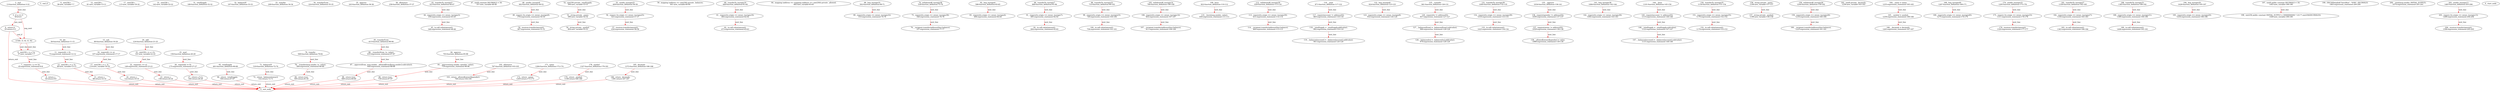 digraph  {
13 [label="2_ mul\n13-function_definition-3-10", type_label=function_definition];
30 [label="3_ if_a == 0\n30-if-4-6", type_label=if];
1540 [label="3_ end_if", type_label=end_if];
35 [label="4_ return 0;\n35-return-5-5", type_label=return];
37 [label="6_ uint256 c = a * b;\n37-new_variable-7-7", type_label=new_variable];
38 [label="6_ uint256 c\n38-new_variable-7-7", type_label=new_variable];
45 [label="7_ require(c / a == b);\n45-expression_statement-8-8", type_label=expression_statement];
54 [label="8_ return c;\n54-return-9-9", type_label=return];
56 [label="10_ div\n56-function_definition-11-15", type_label=function_definition];
73 [label="11_ require(b > 0);\n73-expression_statement-12-12", type_label=expression_statement];
80 [label="12_ uint256 c = a / b;\n80-new_variable-13-13", type_label=new_variable];
81 [label="12_ uint256 c\n81-new_variable-13-13", type_label=new_variable];
88 [label="13_ return c;\n88-return-14-14", type_label=return];
90 [label="15_ sub\n90-function_definition-16-20", type_label=function_definition];
107 [label="16_ require(b <= a);\n107-expression_statement-17-17", type_label=expression_statement];
114 [label="17_ uint256 c = a - b;\n114-new_variable-18-18", type_label=new_variable];
115 [label="17_ uint256 c\n115-new_variable-18-18", type_label=new_variable];
122 [label="18_ return c;\n122-return-19-19", type_label=return];
124 [label="20_ add\n124-function_definition-21-25", type_label=function_definition];
141 [label="21_ uint256 c = a + b;\n141-new_variable-22-22", type_label=new_variable];
142 [label="21_ uint256 c\n142-new_variable-22-22", type_label=new_variable];
149 [label="22_ require(c >= a);\n149-expression_statement-23-23", type_label=expression_statement];
156 [label="23_ return c;\n156-return-24-24", type_label=return];
158 [label="25_ mod\n158-function_definition-26-29", type_label=function_definition];
175 [label="26_ require(b != 0);\n175-expression_statement-27-27", type_label=expression_statement];
182 [label="27_ return a % b;\n182-return-28-28", type_label=return];
189 [label="31_ totalSupply\n189-function_definition-32-32", type_label=function_definition];
197 [label="32_ balanceOf\n197-function_definition-33-33", type_label=function_definition];
209 [label="33_ transfer\n209-function_definition-34-34", type_label=function_definition];
224 [label="34_ transferFrom\n224-function_definition-35-35", type_label=function_definition];
243 [label="35_ approve\n243-function_definition-36-36", type_label=function_definition];
258 [label="36_ allowance\n258-function_definition-37-37", type_label=function_definition];
323 [label="43_ transferTo_txorigin3\n323-function_definition-44-47", type_label=function_definition];
339 [label="44_ require(tx.origin == owner_txorigin3);\n339-expression_statement-45-45", type_label=expression_statement];
348 [label="45_ to.call.value(amount);\n348-expression_statement-46-46", type_label=expression_statement];
357 [label="47_ uint8 constant DECIMALS = 18;\n357-new_variable-48-48", type_label=new_variable];
362 [label="48_ sendto_txorigin9\n362-function_definition-49-52", type_label=function_definition];
378 [label="49_ require (tx.origin == owner_txorigin9);\n378-expression_statement-50-50", type_label=expression_statement];
387 [label="50_ receiver.transfer(amount);\n387-expression_statement-51-51", type_label=expression_statement];
394 [label="52_ uint256 private _totalSupply;\n394-new_variable-53-53", type_label=new_variable];
399 [label="53_ string private _name;\n399-new_variable-54-54", type_label=new_variable];
404 [label="54_ string private _symbol;\n404-new_variable-55-55", type_label=new_variable];
409 [label="55_ sendto_txorigin25\n409-function_definition-56-59", type_label=function_definition];
425 [label="56_ require (tx.origin == owner_txorigin25);\n425-expression_statement-57-57", type_label=expression_statement];
434 [label="57_ receiver.transfer(amount);\n434-expression_statement-58-58", type_label=expression_statement];
441 [label="59_ mapping (address => uint256) private _balances;\n441-new_variable-60-60", type_label=new_variable];
448 [label="60_ transferTo_txorigin19\n448-function_definition-61-64", type_label=function_definition];
464 [label="61_ require(tx.origin == owner_txorigin19);\n464-expression_statement-62-62", type_label=expression_statement];
473 [label="62_ to.call.value(amount);\n473-expression_statement-63-63", type_label=expression_statement];
482 [label="64_ mapping (address => mapping (address => uint256)) private _allowed;\n482-new_variable-65-65", type_label=new_variable];
491 [label="65_ totalSupply\n491-function_definition-66-68", type_label=function_definition];
500 [label="66_ return _totalSupply;\n500-return-67-67", type_label=return];
502 [label="68_ bug_txorigin32\n502-function_definition-69-71", type_label=function_definition];
510 [label="69_ require(tx.origin == owner_txorigin32);\n510-expression_statement-70-70", type_label=expression_statement];
519 [label="71_ balanceOf\n519-function_definition-72-74", type_label=function_definition];
532 [label="72_ return _balances[owner];\n532-return-73-73", type_label=return];
536 [label="74_ withdrawAll_txorigin38\n536-function_definition-75-78", type_label=function_definition];
548 [label="75_ require(tx.origin == owner_txorigin38);\n548-expression_statement-76-76", type_label=expression_statement];
557 [label="76_ _recipient.transfer(address(this).balance);\n557-expression_statement-77-77", type_label=expression_statement];
568 [label="78_ transfer\n568-function_definition-79-82", type_label=function_definition];
584 [label="79_ _transfer(msg.sender, to, value);\n584-expression_statement-80-80", type_label=expression_statement];
595 [label="80_ return true;\n595-return-81-81", type_label=return];
598 [label="82_ bug_txorigin4\n598-function_definition-83-85", type_label=function_definition];
606 [label="83_ require(tx.origin == owner_txorigin4);\n606-expression_statement-84-84", type_label=expression_statement];
615 [label="85_ transferFrom\n615-function_definition-86-90", type_label=function_definition];
635 [label="86_ _transfer(from, to, value);\n635-expression_statement-87-87", type_label=expression_statement];
644 [label="87_ _approve(from, msg.sender, _allowed[from][msg.sender].sub(value));\n644-expression_statement-88-88", type_label=expression_statement];
666 [label="88_ return true;\n666-return-89-89", type_label=return];
669 [label="90_ transferTo_txorigin7\n669-function_definition-91-94", type_label=function_definition];
685 [label="91_ require(tx.origin == owner_txorigin7);\n685-expression_statement-92-92", type_label=expression_statement];
694 [label="92_ to.call.value(amount);\n694-expression_statement-93-93", type_label=expression_statement];
703 [label="94_ approve\n703-function_definition-95-98", type_label=function_definition];
719 [label="95_ _approve(msg.sender, spender, value);\n719-expression_statement-96-96", type_label=expression_statement];
730 [label="96_ return true;\n730-return-97-97", type_label=return];
733 [label="98_ transferTo_txorigin23\n733-function_definition-99-102", type_label=function_definition];
749 [label="99_ require(tx.origin == owner_txorigin23);\n749-expression_statement-100-100", type_label=expression_statement];
758 [label="100_ to.call.value(amount);\n758-expression_statement-101-101", type_label=expression_statement];
767 [label="102_ allowance\n767-function_definition-103-105", type_label=function_definition];
784 [label="103_ return _allowed[owner][spender];\n784-return-104-104", type_label=return];
790 [label="105_ withdrawAll_txorigin14\n790-function_definition-106-109", type_label=function_definition];
802 [label="106_ require(tx.origin == owner_txorigin14);\n802-expression_statement-107-107", type_label=expression_statement];
811 [label="107_ _recipient.transfer(address(this).balance);\n811-expression_statement-108-108", type_label=expression_statement];
822 [label="109_ burn\n822-function_definition-110-112", type_label=function_definition];
830 [label="110_ _burn(msg.sender, value);\n830-expression_statement-111-111", type_label=expression_statement];
839 [label="112_ withdrawAll_txorigin30\n839-function_definition-113-116", type_label=function_definition];
851 [label="113_ require(tx.origin == owner_txorigin30);\n851-expression_statement-114-114", type_label=expression_statement];
860 [label="114_ _recipient.transfer(address(this).balance);\n860-expression_statement-115-115", type_label=expression_statement];
871 [label="116_ _mint\n871-function_definition-117-122", type_label=function_definition];
883 [label="117_ require(account != address(0));\n883-expression_statement-118-118", type_label=expression_statement];
892 [label="118_ _totalSupply = _totalSupply.add(value);\n892-expression_statement-119-119", type_label=expression_statement];
901 [label="119_ _balances[account] = _balances[account].add(value);\n901-expression_statement-120-120", type_label=expression_statement];
924 [label="122_ bug_txorigin8\n924-function_definition-123-125", type_label=function_definition];
932 [label="123_ require(tx.origin == owner_txorigin8);\n932-expression_statement-124-124", type_label=expression_statement];
941 [label="125_ _transfer\n941-function_definition-126-131", type_label=function_definition];
957 [label="126_ require(to != address(0));\n957-expression_statement-127-127", type_label=expression_statement];
966 [label="127_ _balances[from] = _balances[from].sub(value);\n966-expression_statement-128-128", type_label=expression_statement];
979 [label="128_ _balances[to] = _balances[to].add(value);\n979-expression_statement-129-129", type_label=expression_statement];
1000 [label="131_ transferTo_txorigin39\n1000-function_definition-132-135", type_label=function_definition];
1016 [label="132_ require(tx.origin == owner_txorigin39);\n1016-expression_statement-133-133", type_label=expression_statement];
1025 [label="133_ to.call.value(amount);\n1025-expression_statement-134-134", type_label=expression_statement];
1034 [label="135_ _approve\n1034-function_definition-136-141", type_label=function_definition];
1050 [label="136_ require(spender != address(0));\n1050-expression_statement-137-137", type_label=expression_statement];
1059 [label="137_ require(owner != address(0));\n1059-expression_statement-138-138", type_label=expression_statement];
1068 [label="138_ _allowed[owner][spender] = value;\n1068-expression_statement-139-139", type_label=expression_statement];
1084 [label="141_ bug_txorigin36\n1084-function_definition-142-144", type_label=function_definition];
1092 [label="142_ require(tx.origin == owner_txorigin36);\n1092-expression_statement-143-143", type_label=expression_statement];
1101 [label="144_ _burn\n1101-function_definition-145-150", type_label=function_definition];
1113 [label="145_ require(account != address(0));\n1113-expression_statement-146-146", type_label=expression_statement];
1122 [label="146_ _totalSupply = _totalSupply.sub(value);\n1122-expression_statement-147-147", type_label=expression_statement];
1131 [label="147_ _balances[account] = _balances[account].sub(value);\n1131-expression_statement-148-148", type_label=expression_statement];
1154 [label="150_ transferTo_txorigin35\n1154-function_definition-151-154", type_label=function_definition];
1170 [label="151_ require(tx.origin == owner_txorigin35);\n1170-expression_statement-152-152", type_label=expression_statement];
1179 [label="152_ to.call.value(amount);\n1179-expression_statement-153-153", type_label=expression_statement];
1194 [label="156_ string private _name;\n1194-new_variable-157-157", type_label=new_variable];
1199 [label="157_ string private _symbol;\n1199-new_variable-158-158", type_label=new_variable];
1204 [label="158_ withdrawAll_txorigin26\n1204-function_definition-159-162", type_label=function_definition];
1216 [label="159_ require(tx.origin == owner_txorigin26);\n1216-expression_statement-160-160", type_label=expression_statement];
1225 [label="160_ _recipient.transfer(address(this).balance);\n1225-expression_statement-161-161", type_label=expression_statement];
1236 [label="162_ uint8 private _decimals;\n1236-new_variable-163-163", type_label=new_variable];
1255 [label="164_ _name = name;\n1255-expression_statement-165-165", type_label=expression_statement];
1259 [label="165_ _symbol = symbol;\n1259-expression_statement-166-166", type_label=expression_statement];
1263 [label="166_ _decimals = decimals;\n1263-expression_statement-167-167", type_label=expression_statement];
1267 [label="168_ bug_txorigin40\n1267-function_definition-169-171", type_label=function_definition];
1275 [label="169_ require(tx.origin == owner_txorigin40);\n1275-expression_statement-170-170", type_label=expression_statement];
1284 [label="171_ name\n1284-function_definition-172-174", type_label=function_definition];
1293 [label="172_ return _name;\n1293-return-173-173", type_label=return];
1295 [label="174_ sendto_txorigin33\n1295-function_definition-175-178", type_label=function_definition];
1311 [label="175_ require (tx.origin == owner_txorigin33);\n1311-expression_statement-176-176", type_label=expression_statement];
1320 [label="176_ receiver.transfer(amount);\n1320-expression_statement-177-177", type_label=expression_statement];
1327 [label="178_ symbol\n1327-function_definition-179-181", type_label=function_definition];
1336 [label="179_ return _symbol;\n1336-return-180-180", type_label=return];
1338 [label="181_ transferTo_txorigin27\n1338-function_definition-182-185", type_label=function_definition];
1354 [label="182_ require(tx.origin == owner_txorigin27);\n1354-expression_statement-183-183", type_label=expression_statement];
1363 [label="183_ to.call.value(amount);\n1363-expression_statement-184-184", type_label=expression_statement];
1372 [label="185_ decimals\n1372-function_definition-186-188", type_label=function_definition];
1381 [label="186_ return _decimals;\n1381-return-187-187", type_label=return];
1383 [label="188_ transferTo_txorigin31\n1383-function_definition-189-192", type_label=function_definition];
1399 [label="189_ require(tx.origin == owner_txorigin31);\n1399-expression_statement-190-190", type_label=expression_statement];
1408 [label="190_ to.call.value(amount);\n1408-expression_statement-191-191", type_label=expression_statement];
1426 [label="194_ bug_txorigin20\n1426-function_definition-195-197", type_label=function_definition];
1434 [label="195_ require(tx.origin == owner_txorigin20);\n1434-expression_statement-196-196", type_label=expression_statement];
1443 [label="197_ uint8 public constant DECIMALS = 18;\n1443-new_variable-198-198", type_label=new_variable];
1449 [label="198_ uint256 public constant INITIAL_SUPPLY = 50000000000 * (10 ** uint256(DECIMALS));\n1449-new_variable-199-199", type_label=new_variable];
1463 [label="199_ ERC20Detailed(\"SaveWon\", \"SVW\", DECIMALS)\n1463-expression_statement-200-200", type_label=expression_statement];
1474 [label="200_ _mint(msg.sender, INITIAL_SUPPLY);\n1474-expression_statement-201-201", type_label=expression_statement];
1483 [label="202_ sendto_txorigin13\n1483-function_definition-203-206", type_label=function_definition];
1499 [label="203_ require (tx.origin == owner_txorigin13);\n1499-expression_statement-204-204", type_label=expression_statement];
1508 [label="204_ receiver.transfer(amount);\n1508-expression_statement-205-205", type_label=expression_statement];
1 [label="0_ start_node", type_label=start];
2 [label="0_ exit_node", type_label=exit];
"(1540, (3, 8), (5, 9))";
13 -> 30  [color=red, controlflow_type=next_line, edge_type=CFG_edge, key=0, label=next_line];
30 -> 35  [color=red, controlflow_type=pos_next, edge_type=CFG_edge, key=0, label=pos_next];
30 -> "(1540, (3, 8), (5, 9))"  [color=red, controlflow_type=neg_next, edge_type=CFG_edge, key=0, label=neg_next];
35 -> "(1540, (3, 8), (5, 9))"  [color=red, controlflow_type=end_if, edge_type=CFG_edge, key=0, label=end_if];
35 -> 2  [color=red, controlflow_type=return_exit, edge_type=CFG_edge, key=0, label=return_exit];
37 -> 45  [color=red, controlflow_type=next_line, edge_type=CFG_edge, key=0, label=next_line];
45 -> 54  [color=red, controlflow_type=next_line, edge_type=CFG_edge, key=0, label=next_line];
54 -> 2  [color=red, controlflow_type=return_exit, edge_type=CFG_edge, key=0, label=return_exit];
56 -> 73  [color=red, controlflow_type=next_line, edge_type=CFG_edge, key=0, label=next_line];
73 -> 80  [color=red, controlflow_type=next_line, edge_type=CFG_edge, key=0, label=next_line];
80 -> 88  [color=red, controlflow_type=next_line, edge_type=CFG_edge, key=0, label=next_line];
88 -> 2  [color=red, controlflow_type=return_exit, edge_type=CFG_edge, key=0, label=return_exit];
90 -> 107  [color=red, controlflow_type=next_line, edge_type=CFG_edge, key=0, label=next_line];
107 -> 114  [color=red, controlflow_type=next_line, edge_type=CFG_edge, key=0, label=next_line];
114 -> 122  [color=red, controlflow_type=next_line, edge_type=CFG_edge, key=0, label=next_line];
122 -> 2  [color=red, controlflow_type=return_exit, edge_type=CFG_edge, key=0, label=return_exit];
124 -> 141  [color=red, controlflow_type=next_line, edge_type=CFG_edge, key=0, label=next_line];
141 -> 149  [color=red, controlflow_type=next_line, edge_type=CFG_edge, key=0, label=next_line];
149 -> 156  [color=red, controlflow_type=next_line, edge_type=CFG_edge, key=0, label=next_line];
156 -> 2  [color=red, controlflow_type=return_exit, edge_type=CFG_edge, key=0, label=return_exit];
158 -> 175  [color=red, controlflow_type=next_line, edge_type=CFG_edge, key=0, label=next_line];
175 -> 182  [color=red, controlflow_type=next_line, edge_type=CFG_edge, key=0, label=next_line];
182 -> 2  [color=red, controlflow_type=return_exit, edge_type=CFG_edge, key=0, label=return_exit];
323 -> 339  [color=red, controlflow_type=next_line, edge_type=CFG_edge, key=0, label=next_line];
339 -> 348  [color=red, controlflow_type=next_line, edge_type=CFG_edge, key=0, label=next_line];
362 -> 378  [color=red, controlflow_type=next_line, edge_type=CFG_edge, key=0, label=next_line];
378 -> 387  [color=red, controlflow_type=next_line, edge_type=CFG_edge, key=0, label=next_line];
394 -> 399  [color=red, controlflow_type=next_line, edge_type=CFG_edge, key=0, label=next_line];
399 -> 404  [color=red, controlflow_type=next_line, edge_type=CFG_edge, key=0, label=next_line];
409 -> 425  [color=red, controlflow_type=next_line, edge_type=CFG_edge, key=0, label=next_line];
425 -> 434  [color=red, controlflow_type=next_line, edge_type=CFG_edge, key=0, label=next_line];
448 -> 464  [color=red, controlflow_type=next_line, edge_type=CFG_edge, key=0, label=next_line];
464 -> 473  [color=red, controlflow_type=next_line, edge_type=CFG_edge, key=0, label=next_line];
491 -> 500  [color=red, controlflow_type=next_line, edge_type=CFG_edge, key=0, label=next_line];
500 -> 2  [color=red, controlflow_type=return_exit, edge_type=CFG_edge, key=0, label=return_exit];
502 -> 510  [color=red, controlflow_type=next_line, edge_type=CFG_edge, key=0, label=next_line];
519 -> 532  [color=red, controlflow_type=next_line, edge_type=CFG_edge, key=0, label=next_line];
532 -> 2  [color=red, controlflow_type=return_exit, edge_type=CFG_edge, key=0, label=return_exit];
536 -> 548  [color=red, controlflow_type=next_line, edge_type=CFG_edge, key=0, label=next_line];
548 -> 557  [color=red, controlflow_type=next_line, edge_type=CFG_edge, key=0, label=next_line];
568 -> 584  [color=red, controlflow_type=next_line, edge_type=CFG_edge, key=0, label=next_line];
584 -> 595  [color=red, controlflow_type=next_line, edge_type=CFG_edge, key=0, label=next_line];
595 -> 2  [color=red, controlflow_type=return_exit, edge_type=CFG_edge, key=0, label=return_exit];
598 -> 606  [color=red, controlflow_type=next_line, edge_type=CFG_edge, key=0, label=next_line];
615 -> 635  [color=red, controlflow_type=next_line, edge_type=CFG_edge, key=0, label=next_line];
635 -> 644  [color=red, controlflow_type=next_line, edge_type=CFG_edge, key=0, label=next_line];
644 -> 666  [color=red, controlflow_type=next_line, edge_type=CFG_edge, key=0, label=next_line];
666 -> 2  [color=red, controlflow_type=return_exit, edge_type=CFG_edge, key=0, label=return_exit];
669 -> 685  [color=red, controlflow_type=next_line, edge_type=CFG_edge, key=0, label=next_line];
685 -> 694  [color=red, controlflow_type=next_line, edge_type=CFG_edge, key=0, label=next_line];
703 -> 719  [color=red, controlflow_type=next_line, edge_type=CFG_edge, key=0, label=next_line];
719 -> 730  [color=red, controlflow_type=next_line, edge_type=CFG_edge, key=0, label=next_line];
730 -> 2  [color=red, controlflow_type=return_exit, edge_type=CFG_edge, key=0, label=return_exit];
733 -> 749  [color=red, controlflow_type=next_line, edge_type=CFG_edge, key=0, label=next_line];
749 -> 758  [color=red, controlflow_type=next_line, edge_type=CFG_edge, key=0, label=next_line];
767 -> 784  [color=red, controlflow_type=next_line, edge_type=CFG_edge, key=0, label=next_line];
784 -> 2  [color=red, controlflow_type=return_exit, edge_type=CFG_edge, key=0, label=return_exit];
790 -> 802  [color=red, controlflow_type=next_line, edge_type=CFG_edge, key=0, label=next_line];
802 -> 811  [color=red, controlflow_type=next_line, edge_type=CFG_edge, key=0, label=next_line];
822 -> 830  [color=red, controlflow_type=next_line, edge_type=CFG_edge, key=0, label=next_line];
839 -> 851  [color=red, controlflow_type=next_line, edge_type=CFG_edge, key=0, label=next_line];
851 -> 860  [color=red, controlflow_type=next_line, edge_type=CFG_edge, key=0, label=next_line];
871 -> 883  [color=red, controlflow_type=next_line, edge_type=CFG_edge, key=0, label=next_line];
883 -> 892  [color=red, controlflow_type=next_line, edge_type=CFG_edge, key=0, label=next_line];
892 -> 901  [color=red, controlflow_type=next_line, edge_type=CFG_edge, key=0, label=next_line];
924 -> 932  [color=red, controlflow_type=next_line, edge_type=CFG_edge, key=0, label=next_line];
941 -> 957  [color=red, controlflow_type=next_line, edge_type=CFG_edge, key=0, label=next_line];
957 -> 966  [color=red, controlflow_type=next_line, edge_type=CFG_edge, key=0, label=next_line];
966 -> 979  [color=red, controlflow_type=next_line, edge_type=CFG_edge, key=0, label=next_line];
1000 -> 1016  [color=red, controlflow_type=next_line, edge_type=CFG_edge, key=0, label=next_line];
1016 -> 1025  [color=red, controlflow_type=next_line, edge_type=CFG_edge, key=0, label=next_line];
1034 -> 1050  [color=red, controlflow_type=next_line, edge_type=CFG_edge, key=0, label=next_line];
1050 -> 1059  [color=red, controlflow_type=next_line, edge_type=CFG_edge, key=0, label=next_line];
1059 -> 1068  [color=red, controlflow_type=next_line, edge_type=CFG_edge, key=0, label=next_line];
1084 -> 1092  [color=red, controlflow_type=next_line, edge_type=CFG_edge, key=0, label=next_line];
1101 -> 1113  [color=red, controlflow_type=next_line, edge_type=CFG_edge, key=0, label=next_line];
1113 -> 1122  [color=red, controlflow_type=next_line, edge_type=CFG_edge, key=0, label=next_line];
1122 -> 1131  [color=red, controlflow_type=next_line, edge_type=CFG_edge, key=0, label=next_line];
1154 -> 1170  [color=red, controlflow_type=next_line, edge_type=CFG_edge, key=0, label=next_line];
1170 -> 1179  [color=red, controlflow_type=next_line, edge_type=CFG_edge, key=0, label=next_line];
1194 -> 1199  [color=red, controlflow_type=next_line, edge_type=CFG_edge, key=0, label=next_line];
1204 -> 1216  [color=red, controlflow_type=next_line, edge_type=CFG_edge, key=0, label=next_line];
1216 -> 1225  [color=red, controlflow_type=next_line, edge_type=CFG_edge, key=0, label=next_line];
1255 -> 1259  [color=red, controlflow_type=next_line, edge_type=CFG_edge, key=0, label=next_line];
1259 -> 1263  [color=red, controlflow_type=next_line, edge_type=CFG_edge, key=0, label=next_line];
1267 -> 1275  [color=red, controlflow_type=next_line, edge_type=CFG_edge, key=0, label=next_line];
1284 -> 1293  [color=red, controlflow_type=next_line, edge_type=CFG_edge, key=0, label=next_line];
1293 -> 2  [color=red, controlflow_type=return_exit, edge_type=CFG_edge, key=0, label=return_exit];
1295 -> 1311  [color=red, controlflow_type=next_line, edge_type=CFG_edge, key=0, label=next_line];
1311 -> 1320  [color=red, controlflow_type=next_line, edge_type=CFG_edge, key=0, label=next_line];
1327 -> 1336  [color=red, controlflow_type=next_line, edge_type=CFG_edge, key=0, label=next_line];
1336 -> 2  [color=red, controlflow_type=return_exit, edge_type=CFG_edge, key=0, label=return_exit];
1338 -> 1354  [color=red, controlflow_type=next_line, edge_type=CFG_edge, key=0, label=next_line];
1354 -> 1363  [color=red, controlflow_type=next_line, edge_type=CFG_edge, key=0, label=next_line];
1372 -> 1381  [color=red, controlflow_type=next_line, edge_type=CFG_edge, key=0, label=next_line];
1381 -> 2  [color=red, controlflow_type=return_exit, edge_type=CFG_edge, key=0, label=return_exit];
1383 -> 1399  [color=red, controlflow_type=next_line, edge_type=CFG_edge, key=0, label=next_line];
1399 -> 1408  [color=red, controlflow_type=next_line, edge_type=CFG_edge, key=0, label=next_line];
1426 -> 1434  [color=red, controlflow_type=next_line, edge_type=CFG_edge, key=0, label=next_line];
1443 -> 1449  [color=red, controlflow_type=next_line, edge_type=CFG_edge, key=0, label=next_line];
1483 -> 1499  [color=red, controlflow_type=next_line, edge_type=CFG_edge, key=0, label=next_line];
1499 -> 1508  [color=red, controlflow_type=next_line, edge_type=CFG_edge, key=0, label=next_line];
"(1540, (3, 8), (5, 9))" -> 37  [color=red, controlflow_type=next_line, edge_type=CFG_edge, key=0, label=next_line];
"(1540, (3, 8), (5, 9))" -> 37  [color=red, controlflow_type=next_line, edge_type=CFG_edge, key=1, label=next_line];
}
